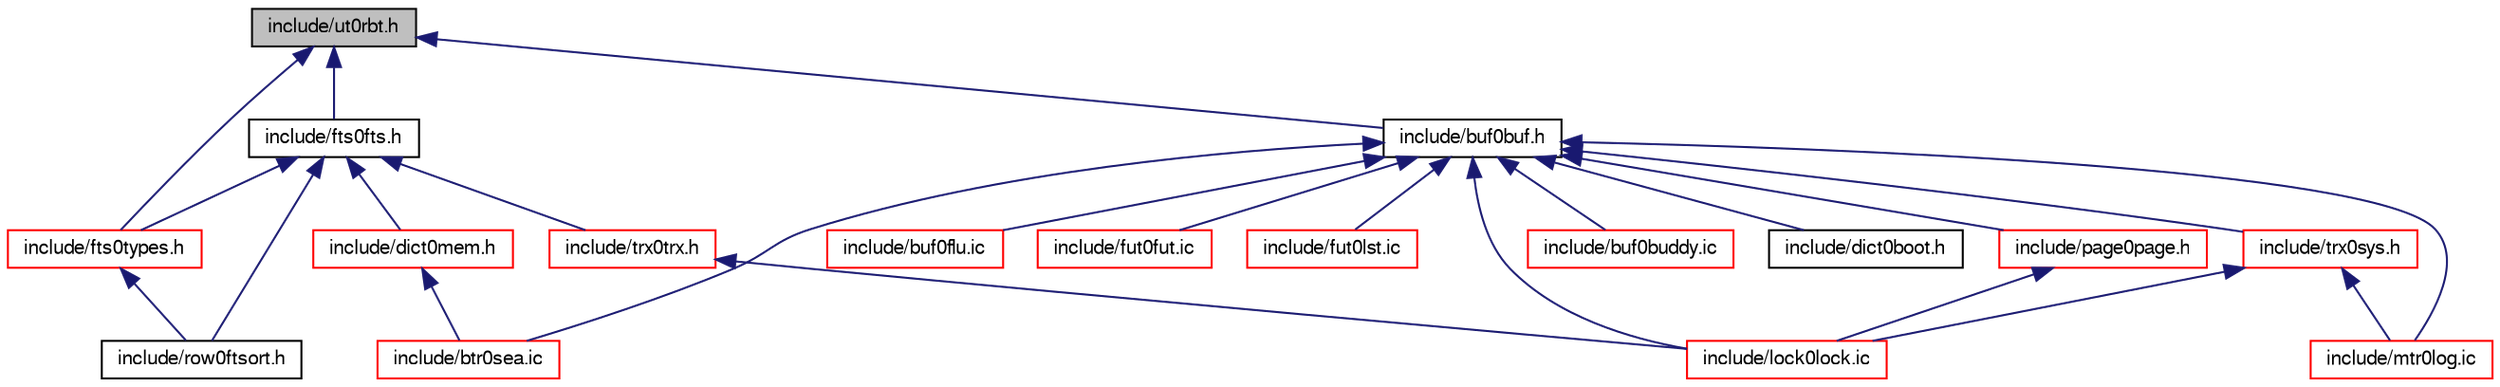 digraph "include/ut0rbt.h"
{
  bgcolor="transparent";
  edge [fontname="FreeSans",fontsize="10",labelfontname="FreeSans",labelfontsize="10"];
  node [fontname="FreeSans",fontsize="10",shape=record];
  Node1 [label="include/ut0rbt.h",height=0.2,width=0.4,color="black", fillcolor="grey75", style="filled" fontcolor="black"];
  Node1 -> Node2 [dir="back",color="midnightblue",fontsize="10",style="solid",fontname="FreeSans"];
  Node2 [label="include/fts0fts.h",height=0.2,width=0.4,color="black",URL="$fts0fts_8h.html"];
  Node2 -> Node3 [dir="back",color="midnightblue",fontsize="10",style="solid",fontname="FreeSans"];
  Node3 [label="include/trx0trx.h",height=0.2,width=0.4,color="red",URL="$trx0trx_8h.html"];
  Node3 -> Node4 [dir="back",color="midnightblue",fontsize="10",style="solid",fontname="FreeSans"];
  Node4 [label="include/lock0lock.ic",height=0.2,width=0.4,color="red",URL="$lock0lock_8ic.html"];
  Node2 -> Node5 [dir="back",color="midnightblue",fontsize="10",style="solid",fontname="FreeSans"];
  Node5 [label="include/dict0mem.h",height=0.2,width=0.4,color="red",URL="$dict0mem_8h.html"];
  Node5 -> Node6 [dir="back",color="midnightblue",fontsize="10",style="solid",fontname="FreeSans"];
  Node6 [label="include/btr0sea.ic",height=0.2,width=0.4,color="red",URL="$btr0sea_8ic.html"];
  Node2 -> Node7 [dir="back",color="midnightblue",fontsize="10",style="solid",fontname="FreeSans"];
  Node7 [label="include/fts0types.h",height=0.2,width=0.4,color="red",URL="$fts0types_8h.html"];
  Node7 -> Node8 [dir="back",color="midnightblue",fontsize="10",style="solid",fontname="FreeSans"];
  Node8 [label="include/row0ftsort.h",height=0.2,width=0.4,color="black",URL="$row0ftsort_8h.html"];
  Node2 -> Node8 [dir="back",color="midnightblue",fontsize="10",style="solid",fontname="FreeSans"];
  Node1 -> Node9 [dir="back",color="midnightblue",fontsize="10",style="solid",fontname="FreeSans"];
  Node9 [label="include/buf0buf.h",height=0.2,width=0.4,color="black",URL="$buf0buf_8h.html"];
  Node9 -> Node10 [dir="back",color="midnightblue",fontsize="10",style="solid",fontname="FreeSans"];
  Node10 [label="include/trx0sys.h",height=0.2,width=0.4,color="red",URL="$trx0sys_8h.html"];
  Node10 -> Node11 [dir="back",color="midnightblue",fontsize="10",style="solid",fontname="FreeSans"];
  Node11 [label="include/mtr0log.ic",height=0.2,width=0.4,color="red",URL="$mtr0log_8ic.html"];
  Node10 -> Node4 [dir="back",color="midnightblue",fontsize="10",style="solid",fontname="FreeSans"];
  Node9 -> Node12 [dir="back",color="midnightblue",fontsize="10",style="solid",fontname="FreeSans"];
  Node12 [label="include/buf0flu.ic",height=0.2,width=0.4,color="red",URL="$buf0flu_8ic.html"];
  Node9 -> Node13 [dir="back",color="midnightblue",fontsize="10",style="solid",fontname="FreeSans"];
  Node13 [label="include/fut0fut.ic",height=0.2,width=0.4,color="red",URL="$fut0fut_8ic.html"];
  Node9 -> Node11 [dir="back",color="midnightblue",fontsize="10",style="solid",fontname="FreeSans"];
  Node9 -> Node14 [dir="back",color="midnightblue",fontsize="10",style="solid",fontname="FreeSans"];
  Node14 [label="include/fut0lst.ic",height=0.2,width=0.4,color="red",URL="$fut0lst_8ic.html"];
  Node9 -> Node15 [dir="back",color="midnightblue",fontsize="10",style="solid",fontname="FreeSans"];
  Node15 [label="include/page0page.h",height=0.2,width=0.4,color="red",URL="$page0page_8h.html"];
  Node15 -> Node4 [dir="back",color="midnightblue",fontsize="10",style="solid",fontname="FreeSans"];
  Node9 -> Node6 [dir="back",color="midnightblue",fontsize="10",style="solid",fontname="FreeSans"];
  Node9 -> Node16 [dir="back",color="midnightblue",fontsize="10",style="solid",fontname="FreeSans"];
  Node16 [label="include/buf0buddy.ic",height=0.2,width=0.4,color="red",URL="$buf0buddy_8ic.html"];
  Node9 -> Node17 [dir="back",color="midnightblue",fontsize="10",style="solid",fontname="FreeSans"];
  Node17 [label="include/dict0boot.h",height=0.2,width=0.4,color="black",URL="$dict0boot_8h.html"];
  Node9 -> Node4 [dir="back",color="midnightblue",fontsize="10",style="solid",fontname="FreeSans"];
  Node1 -> Node7 [dir="back",color="midnightblue",fontsize="10",style="solid",fontname="FreeSans"];
}
